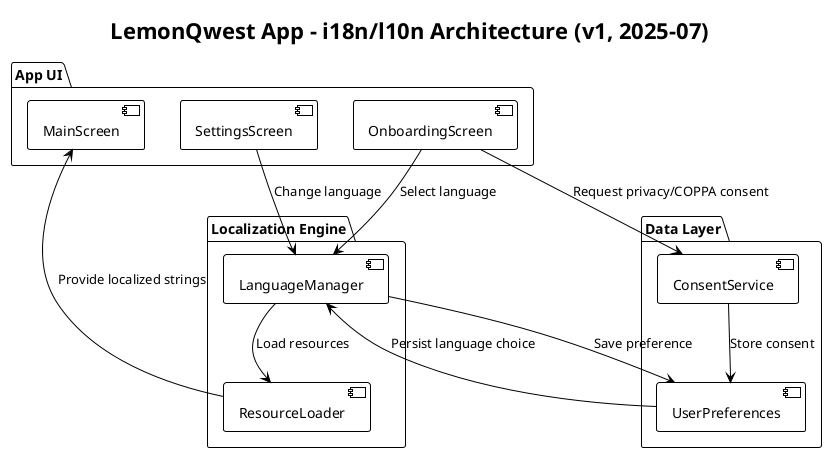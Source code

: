 @startuml i18n-l10n-architecture
!theme plain

title LemonQwest App - i18n/l10n Architecture (v1, 2025-07)

package "App UI" {
  [MainScreen]
  [SettingsScreen]
  [OnboardingScreen]
}

package "Localization Engine" {
  [LanguageManager]
  [ResourceLoader]
}

package "Data Layer" {
  [UserPreferences]
  [ConsentService]
}

[SettingsScreen] --> [LanguageManager] : Change language
[OnboardingScreen] --> [LanguageManager] : Select language
[LanguageManager] --> [ResourceLoader] : Load resources
[ResourceLoader] --> [MainScreen] : Provide localized strings
[UserPreferences] --> [LanguageManager] : Persist language choice
[LanguageManager] --> [UserPreferences] : Save preference
[OnboardingScreen] --> [ConsentService] : Request privacy/COPPA consent
[ConsentService] --> [UserPreferences] : Store consent

@enduml
